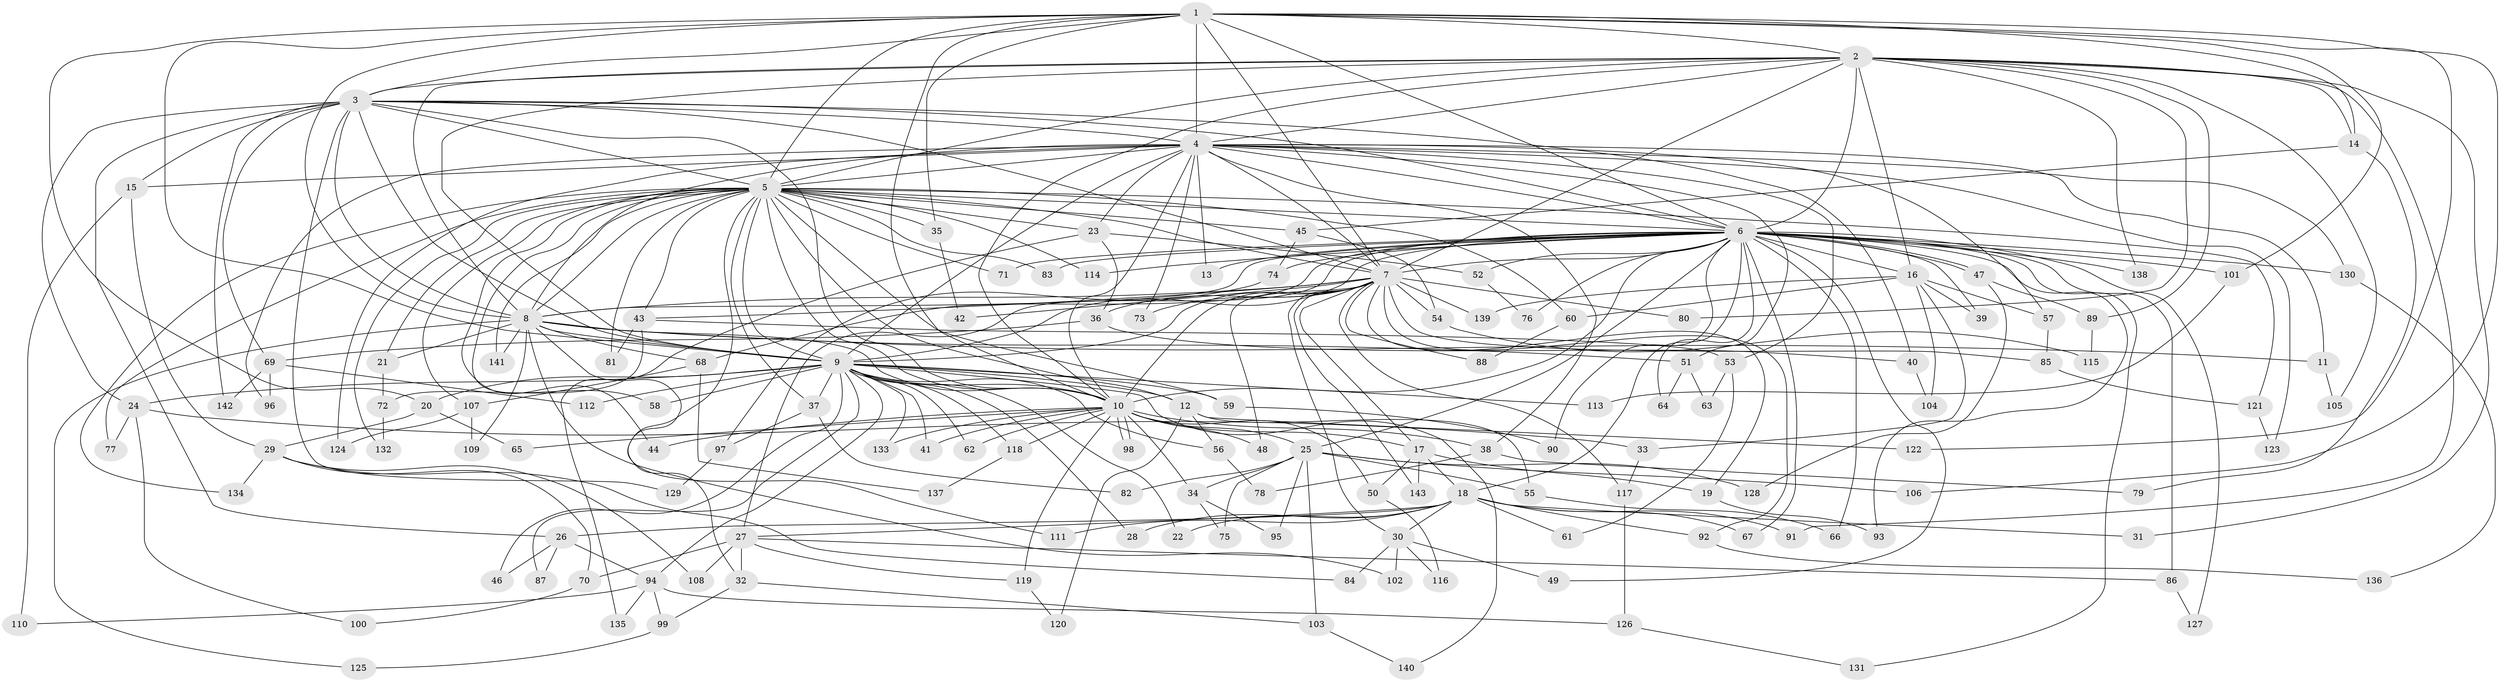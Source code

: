 // coarse degree distribution, {21: 0.018518518518518517, 18: 0.009259259259259259, 32: 0.009259259259259259, 34: 0.009259259259259259, 25: 0.009259259259259259, 16: 0.009259259259259259, 26: 0.009259259259259259, 24: 0.009259259259259259, 3: 0.2222222222222222, 2: 0.5, 8: 0.009259259259259259, 9: 0.009259259259259259, 5: 0.05555555555555555, 17: 0.009259259259259259, 4: 0.06481481481481481, 10: 0.009259259259259259, 7: 0.018518518518518517, 1: 0.009259259259259259, 6: 0.009259259259259259}
// Generated by graph-tools (version 1.1) at 2025/23/03/03/25 07:23:37]
// undirected, 143 vertices, 311 edges
graph export_dot {
graph [start="1"]
  node [color=gray90,style=filled];
  1;
  2;
  3;
  4;
  5;
  6;
  7;
  8;
  9;
  10;
  11;
  12;
  13;
  14;
  15;
  16;
  17;
  18;
  19;
  20;
  21;
  22;
  23;
  24;
  25;
  26;
  27;
  28;
  29;
  30;
  31;
  32;
  33;
  34;
  35;
  36;
  37;
  38;
  39;
  40;
  41;
  42;
  43;
  44;
  45;
  46;
  47;
  48;
  49;
  50;
  51;
  52;
  53;
  54;
  55;
  56;
  57;
  58;
  59;
  60;
  61;
  62;
  63;
  64;
  65;
  66;
  67;
  68;
  69;
  70;
  71;
  72;
  73;
  74;
  75;
  76;
  77;
  78;
  79;
  80;
  81;
  82;
  83;
  84;
  85;
  86;
  87;
  88;
  89;
  90;
  91;
  92;
  93;
  94;
  95;
  96;
  97;
  98;
  99;
  100;
  101;
  102;
  103;
  104;
  105;
  106;
  107;
  108;
  109;
  110;
  111;
  112;
  113;
  114;
  115;
  116;
  117;
  118;
  119;
  120;
  121;
  122;
  123;
  124;
  125;
  126;
  127;
  128;
  129;
  130;
  131;
  132;
  133;
  134;
  135;
  136;
  137;
  138;
  139;
  140;
  141;
  142;
  143;
  1 -- 2;
  1 -- 3;
  1 -- 4;
  1 -- 5;
  1 -- 6;
  1 -- 7;
  1 -- 8;
  1 -- 9;
  1 -- 10;
  1 -- 14;
  1 -- 20;
  1 -- 35;
  1 -- 101;
  1 -- 106;
  1 -- 122;
  2 -- 3;
  2 -- 4;
  2 -- 5;
  2 -- 6;
  2 -- 7;
  2 -- 8;
  2 -- 9;
  2 -- 10;
  2 -- 14;
  2 -- 16;
  2 -- 31;
  2 -- 80;
  2 -- 89;
  2 -- 91;
  2 -- 105;
  2 -- 138;
  3 -- 4;
  3 -- 5;
  3 -- 6;
  3 -- 7;
  3 -- 8;
  3 -- 9;
  3 -- 10;
  3 -- 15;
  3 -- 24;
  3 -- 26;
  3 -- 40;
  3 -- 69;
  3 -- 129;
  3 -- 142;
  4 -- 5;
  4 -- 6;
  4 -- 7;
  4 -- 8;
  4 -- 9;
  4 -- 10;
  4 -- 11;
  4 -- 13;
  4 -- 15;
  4 -- 23;
  4 -- 38;
  4 -- 51;
  4 -- 53;
  4 -- 57;
  4 -- 73;
  4 -- 96;
  4 -- 123;
  4 -- 124;
  4 -- 130;
  5 -- 6;
  5 -- 7;
  5 -- 8;
  5 -- 9;
  5 -- 10;
  5 -- 12;
  5 -- 21;
  5 -- 23;
  5 -- 32;
  5 -- 35;
  5 -- 37;
  5 -- 43;
  5 -- 44;
  5 -- 45;
  5 -- 58;
  5 -- 59;
  5 -- 60;
  5 -- 71;
  5 -- 77;
  5 -- 81;
  5 -- 83;
  5 -- 107;
  5 -- 114;
  5 -- 121;
  5 -- 132;
  5 -- 134;
  5 -- 141;
  6 -- 7;
  6 -- 8;
  6 -- 9;
  6 -- 10;
  6 -- 13;
  6 -- 16;
  6 -- 18;
  6 -- 25;
  6 -- 27;
  6 -- 39;
  6 -- 47;
  6 -- 47;
  6 -- 49;
  6 -- 52;
  6 -- 64;
  6 -- 66;
  6 -- 67;
  6 -- 68;
  6 -- 71;
  6 -- 74;
  6 -- 76;
  6 -- 83;
  6 -- 86;
  6 -- 90;
  6 -- 93;
  6 -- 101;
  6 -- 114;
  6 -- 127;
  6 -- 130;
  6 -- 131;
  6 -- 138;
  7 -- 8;
  7 -- 9;
  7 -- 10;
  7 -- 17;
  7 -- 19;
  7 -- 30;
  7 -- 36;
  7 -- 42;
  7 -- 43;
  7 -- 48;
  7 -- 54;
  7 -- 73;
  7 -- 80;
  7 -- 85;
  7 -- 88;
  7 -- 92;
  7 -- 117;
  7 -- 139;
  7 -- 143;
  8 -- 9;
  8 -- 10;
  8 -- 11;
  8 -- 21;
  8 -- 51;
  8 -- 68;
  8 -- 102;
  8 -- 109;
  8 -- 111;
  8 -- 125;
  8 -- 141;
  9 -- 10;
  9 -- 12;
  9 -- 20;
  9 -- 22;
  9 -- 24;
  9 -- 28;
  9 -- 37;
  9 -- 41;
  9 -- 46;
  9 -- 56;
  9 -- 58;
  9 -- 59;
  9 -- 62;
  9 -- 87;
  9 -- 94;
  9 -- 112;
  9 -- 113;
  9 -- 118;
  9 -- 133;
  9 -- 140;
  10 -- 17;
  10 -- 25;
  10 -- 34;
  10 -- 38;
  10 -- 41;
  10 -- 44;
  10 -- 48;
  10 -- 50;
  10 -- 62;
  10 -- 65;
  10 -- 98;
  10 -- 98;
  10 -- 118;
  10 -- 119;
  10 -- 133;
  11 -- 105;
  12 -- 55;
  12 -- 56;
  12 -- 120;
  12 -- 122;
  14 -- 45;
  14 -- 79;
  15 -- 29;
  15 -- 110;
  16 -- 33;
  16 -- 39;
  16 -- 57;
  16 -- 60;
  16 -- 104;
  16 -- 139;
  17 -- 18;
  17 -- 19;
  17 -- 50;
  17 -- 143;
  18 -- 22;
  18 -- 26;
  18 -- 27;
  18 -- 28;
  18 -- 30;
  18 -- 31;
  18 -- 61;
  18 -- 67;
  18 -- 91;
  18 -- 92;
  18 -- 111;
  19 -- 93;
  20 -- 29;
  20 -- 65;
  21 -- 72;
  23 -- 36;
  23 -- 52;
  23 -- 135;
  24 -- 33;
  24 -- 77;
  24 -- 100;
  25 -- 34;
  25 -- 55;
  25 -- 75;
  25 -- 82;
  25 -- 95;
  25 -- 103;
  25 -- 106;
  25 -- 128;
  26 -- 46;
  26 -- 87;
  26 -- 94;
  27 -- 32;
  27 -- 70;
  27 -- 86;
  27 -- 108;
  27 -- 119;
  29 -- 70;
  29 -- 84;
  29 -- 108;
  29 -- 134;
  30 -- 49;
  30 -- 84;
  30 -- 102;
  30 -- 116;
  32 -- 99;
  32 -- 103;
  33 -- 117;
  34 -- 75;
  34 -- 95;
  35 -- 42;
  36 -- 40;
  36 -- 69;
  37 -- 82;
  37 -- 97;
  38 -- 78;
  38 -- 79;
  40 -- 104;
  43 -- 53;
  43 -- 72;
  43 -- 81;
  45 -- 54;
  45 -- 74;
  47 -- 89;
  47 -- 128;
  50 -- 116;
  51 -- 63;
  51 -- 64;
  52 -- 76;
  53 -- 61;
  53 -- 63;
  54 -- 115;
  55 -- 66;
  56 -- 78;
  57 -- 85;
  59 -- 90;
  60 -- 88;
  68 -- 107;
  68 -- 137;
  69 -- 96;
  69 -- 112;
  69 -- 142;
  70 -- 100;
  72 -- 132;
  74 -- 97;
  85 -- 121;
  86 -- 127;
  89 -- 115;
  92 -- 136;
  94 -- 99;
  94 -- 110;
  94 -- 126;
  94 -- 135;
  97 -- 129;
  99 -- 125;
  101 -- 113;
  103 -- 140;
  107 -- 109;
  107 -- 124;
  117 -- 126;
  118 -- 137;
  119 -- 120;
  121 -- 123;
  126 -- 131;
  130 -- 136;
}
